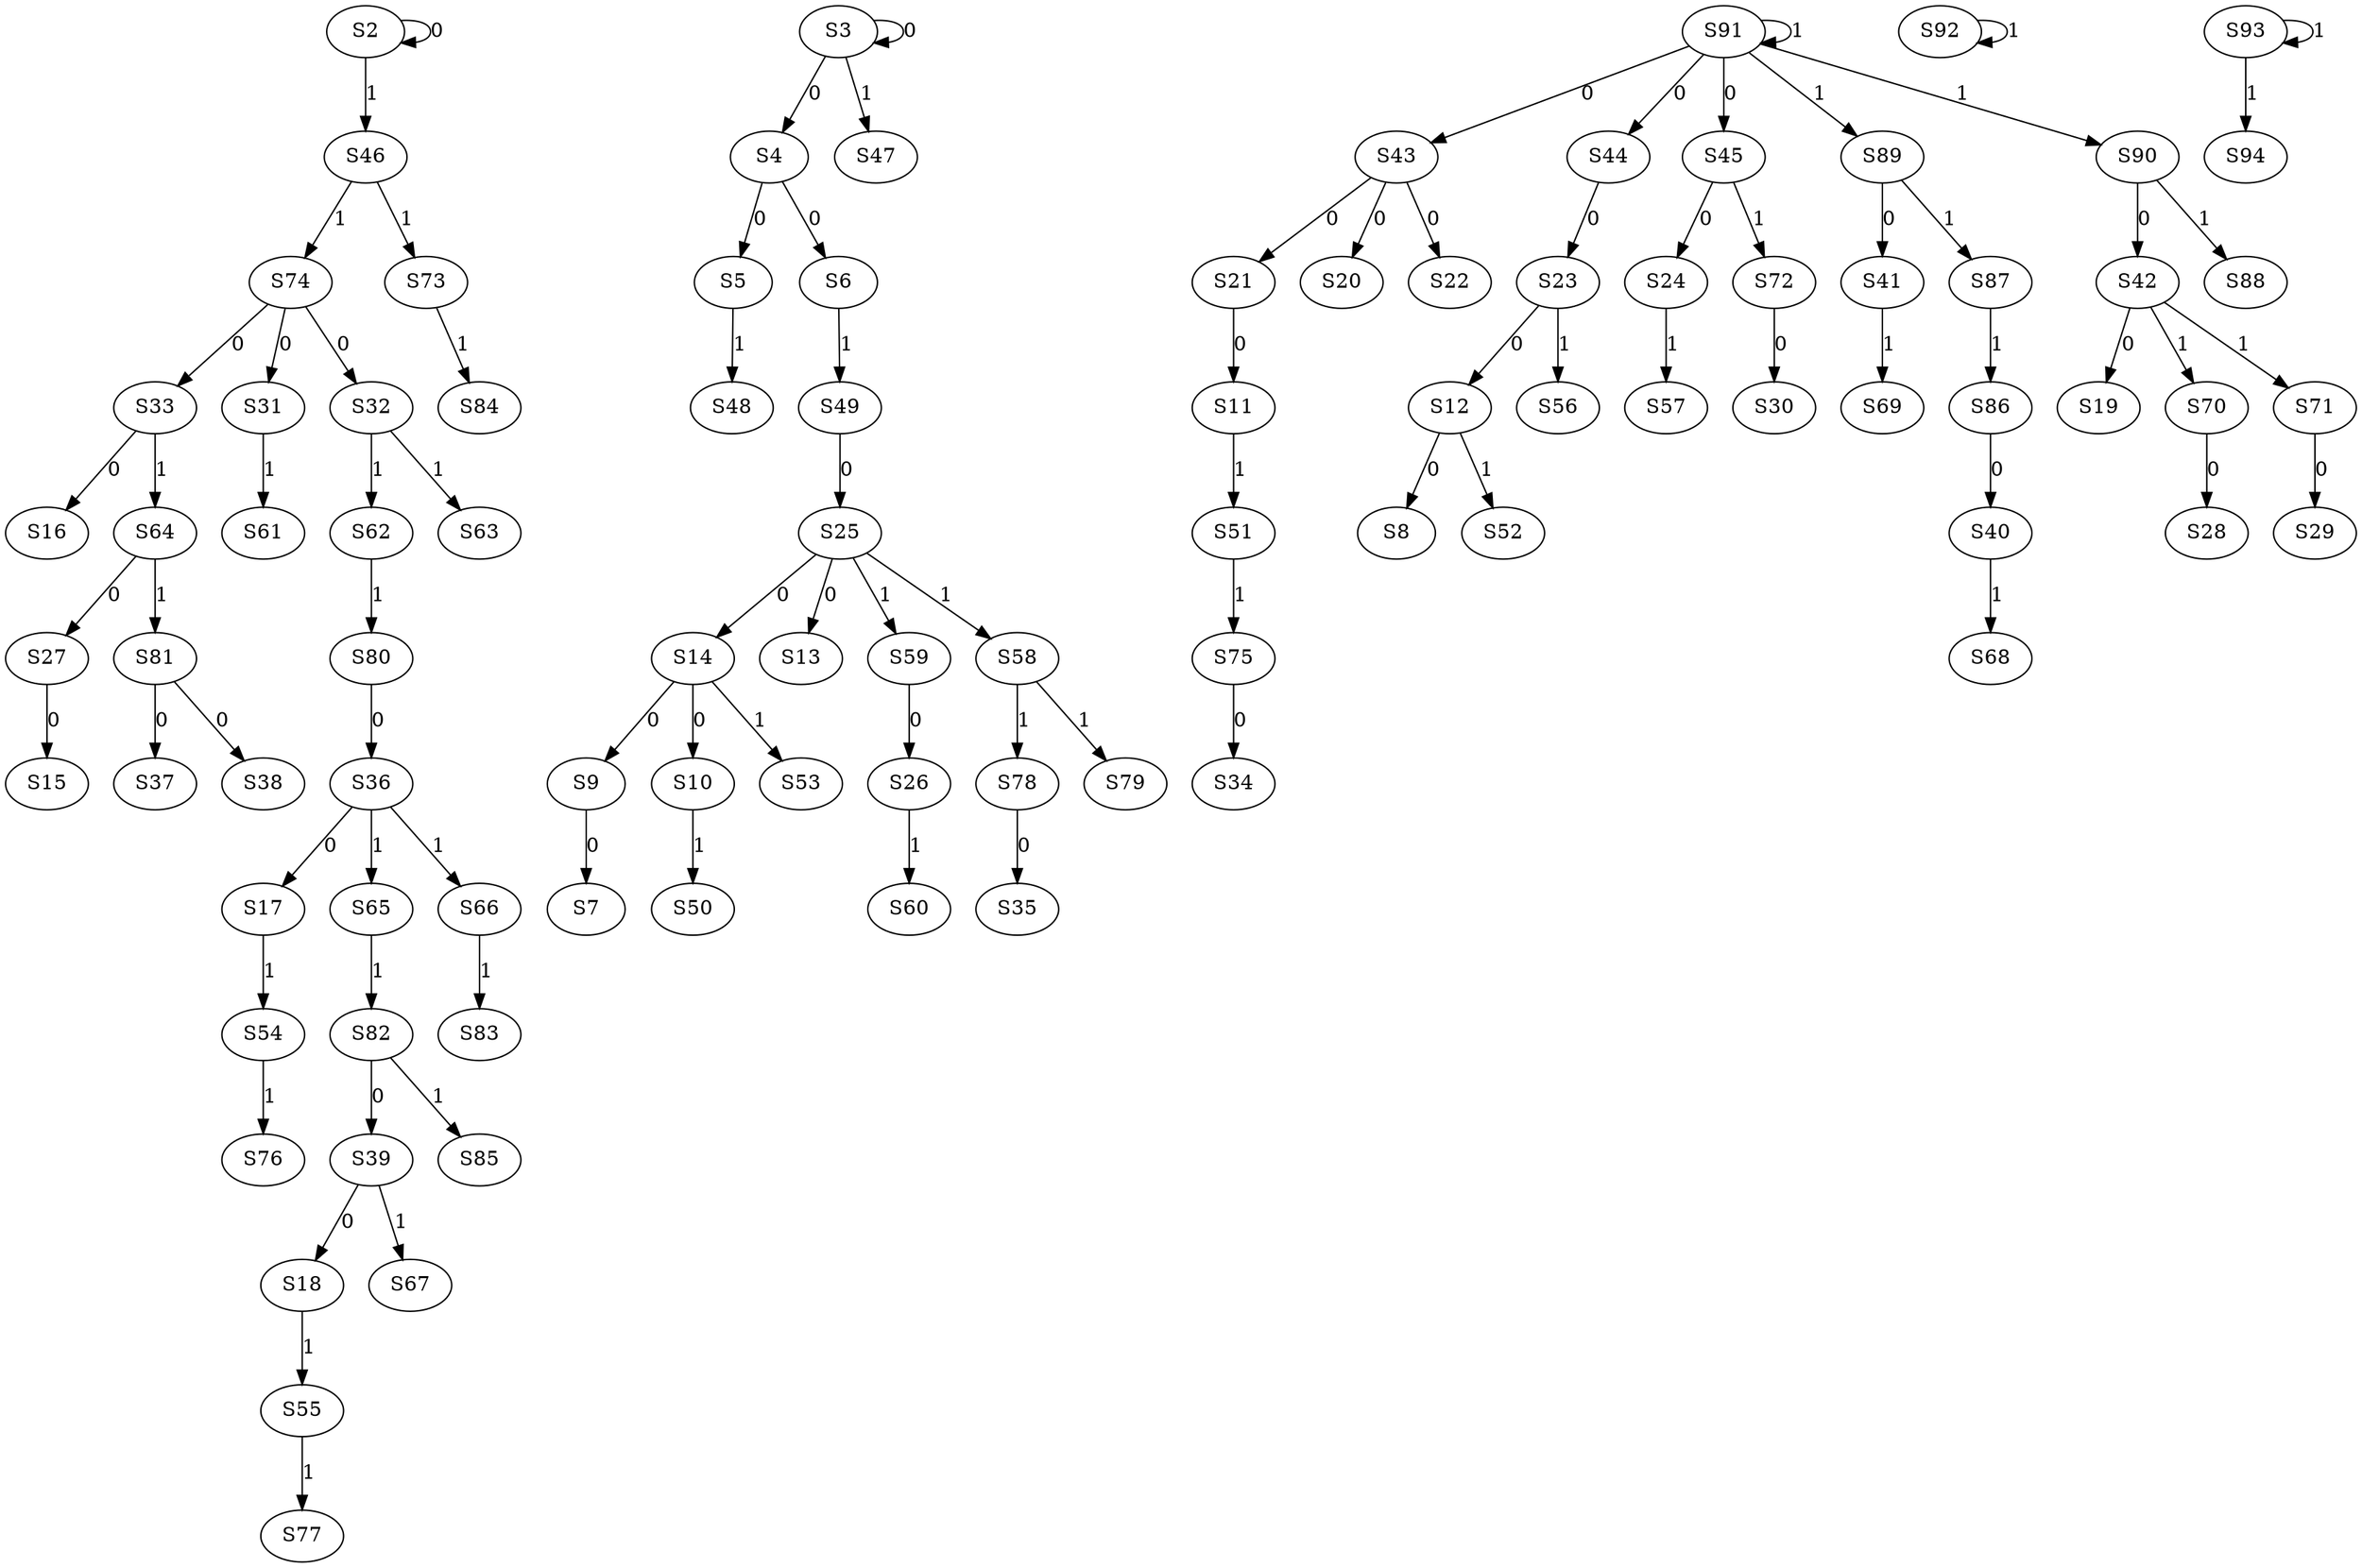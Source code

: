 strict digraph {
	S2 -> S2 [ label = 0 ];
	S3 -> S3 [ label = 0 ];
	S3 -> S4 [ label = 0 ];
	S4 -> S5 [ label = 0 ];
	S4 -> S6 [ label = 0 ];
	S9 -> S7 [ label = 0 ];
	S12 -> S8 [ label = 0 ];
	S14 -> S9 [ label = 0 ];
	S14 -> S10 [ label = 0 ];
	S21 -> S11 [ label = 0 ];
	S23 -> S12 [ label = 0 ];
	S25 -> S13 [ label = 0 ];
	S25 -> S14 [ label = 0 ];
	S27 -> S15 [ label = 0 ];
	S33 -> S16 [ label = 0 ];
	S36 -> S17 [ label = 0 ];
	S39 -> S18 [ label = 0 ];
	S42 -> S19 [ label = 0 ];
	S43 -> S20 [ label = 0 ];
	S43 -> S21 [ label = 0 ];
	S43 -> S22 [ label = 0 ];
	S44 -> S23 [ label = 0 ];
	S45 -> S24 [ label = 0 ];
	S49 -> S25 [ label = 0 ];
	S59 -> S26 [ label = 0 ];
	S64 -> S27 [ label = 0 ];
	S70 -> S28 [ label = 0 ];
	S71 -> S29 [ label = 0 ];
	S72 -> S30 [ label = 0 ];
	S74 -> S31 [ label = 0 ];
	S74 -> S32 [ label = 0 ];
	S74 -> S33 [ label = 0 ];
	S75 -> S34 [ label = 0 ];
	S78 -> S35 [ label = 0 ];
	S80 -> S36 [ label = 0 ];
	S81 -> S37 [ label = 0 ];
	S81 -> S38 [ label = 0 ];
	S82 -> S39 [ label = 0 ];
	S86 -> S40 [ label = 0 ];
	S89 -> S41 [ label = 0 ];
	S90 -> S42 [ label = 0 ];
	S91 -> S43 [ label = 0 ];
	S91 -> S44 [ label = 0 ];
	S91 -> S45 [ label = 0 ];
	S2 -> S46 [ label = 1 ];
	S3 -> S47 [ label = 1 ];
	S5 -> S48 [ label = 1 ];
	S6 -> S49 [ label = 1 ];
	S10 -> S50 [ label = 1 ];
	S11 -> S51 [ label = 1 ];
	S12 -> S52 [ label = 1 ];
	S14 -> S53 [ label = 1 ];
	S17 -> S54 [ label = 1 ];
	S18 -> S55 [ label = 1 ];
	S23 -> S56 [ label = 1 ];
	S24 -> S57 [ label = 1 ];
	S25 -> S58 [ label = 1 ];
	S25 -> S59 [ label = 1 ];
	S26 -> S60 [ label = 1 ];
	S31 -> S61 [ label = 1 ];
	S32 -> S62 [ label = 1 ];
	S32 -> S63 [ label = 1 ];
	S33 -> S64 [ label = 1 ];
	S36 -> S65 [ label = 1 ];
	S36 -> S66 [ label = 1 ];
	S39 -> S67 [ label = 1 ];
	S40 -> S68 [ label = 1 ];
	S41 -> S69 [ label = 1 ];
	S42 -> S70 [ label = 1 ];
	S42 -> S71 [ label = 1 ];
	S45 -> S72 [ label = 1 ];
	S46 -> S73 [ label = 1 ];
	S46 -> S74 [ label = 1 ];
	S51 -> S75 [ label = 1 ];
	S54 -> S76 [ label = 1 ];
	S55 -> S77 [ label = 1 ];
	S58 -> S78 [ label = 1 ];
	S58 -> S79 [ label = 1 ];
	S62 -> S80 [ label = 1 ];
	S64 -> S81 [ label = 1 ];
	S65 -> S82 [ label = 1 ];
	S66 -> S83 [ label = 1 ];
	S73 -> S84 [ label = 1 ];
	S82 -> S85 [ label = 1 ];
	S87 -> S86 [ label = 1 ];
	S89 -> S87 [ label = 1 ];
	S90 -> S88 [ label = 1 ];
	S91 -> S89 [ label = 1 ];
	S91 -> S90 [ label = 1 ];
	S91 -> S91 [ label = 1 ];
	S92 -> S92 [ label = 1 ];
	S93 -> S93 [ label = 1 ];
	S93 -> S94 [ label = 1 ];
}